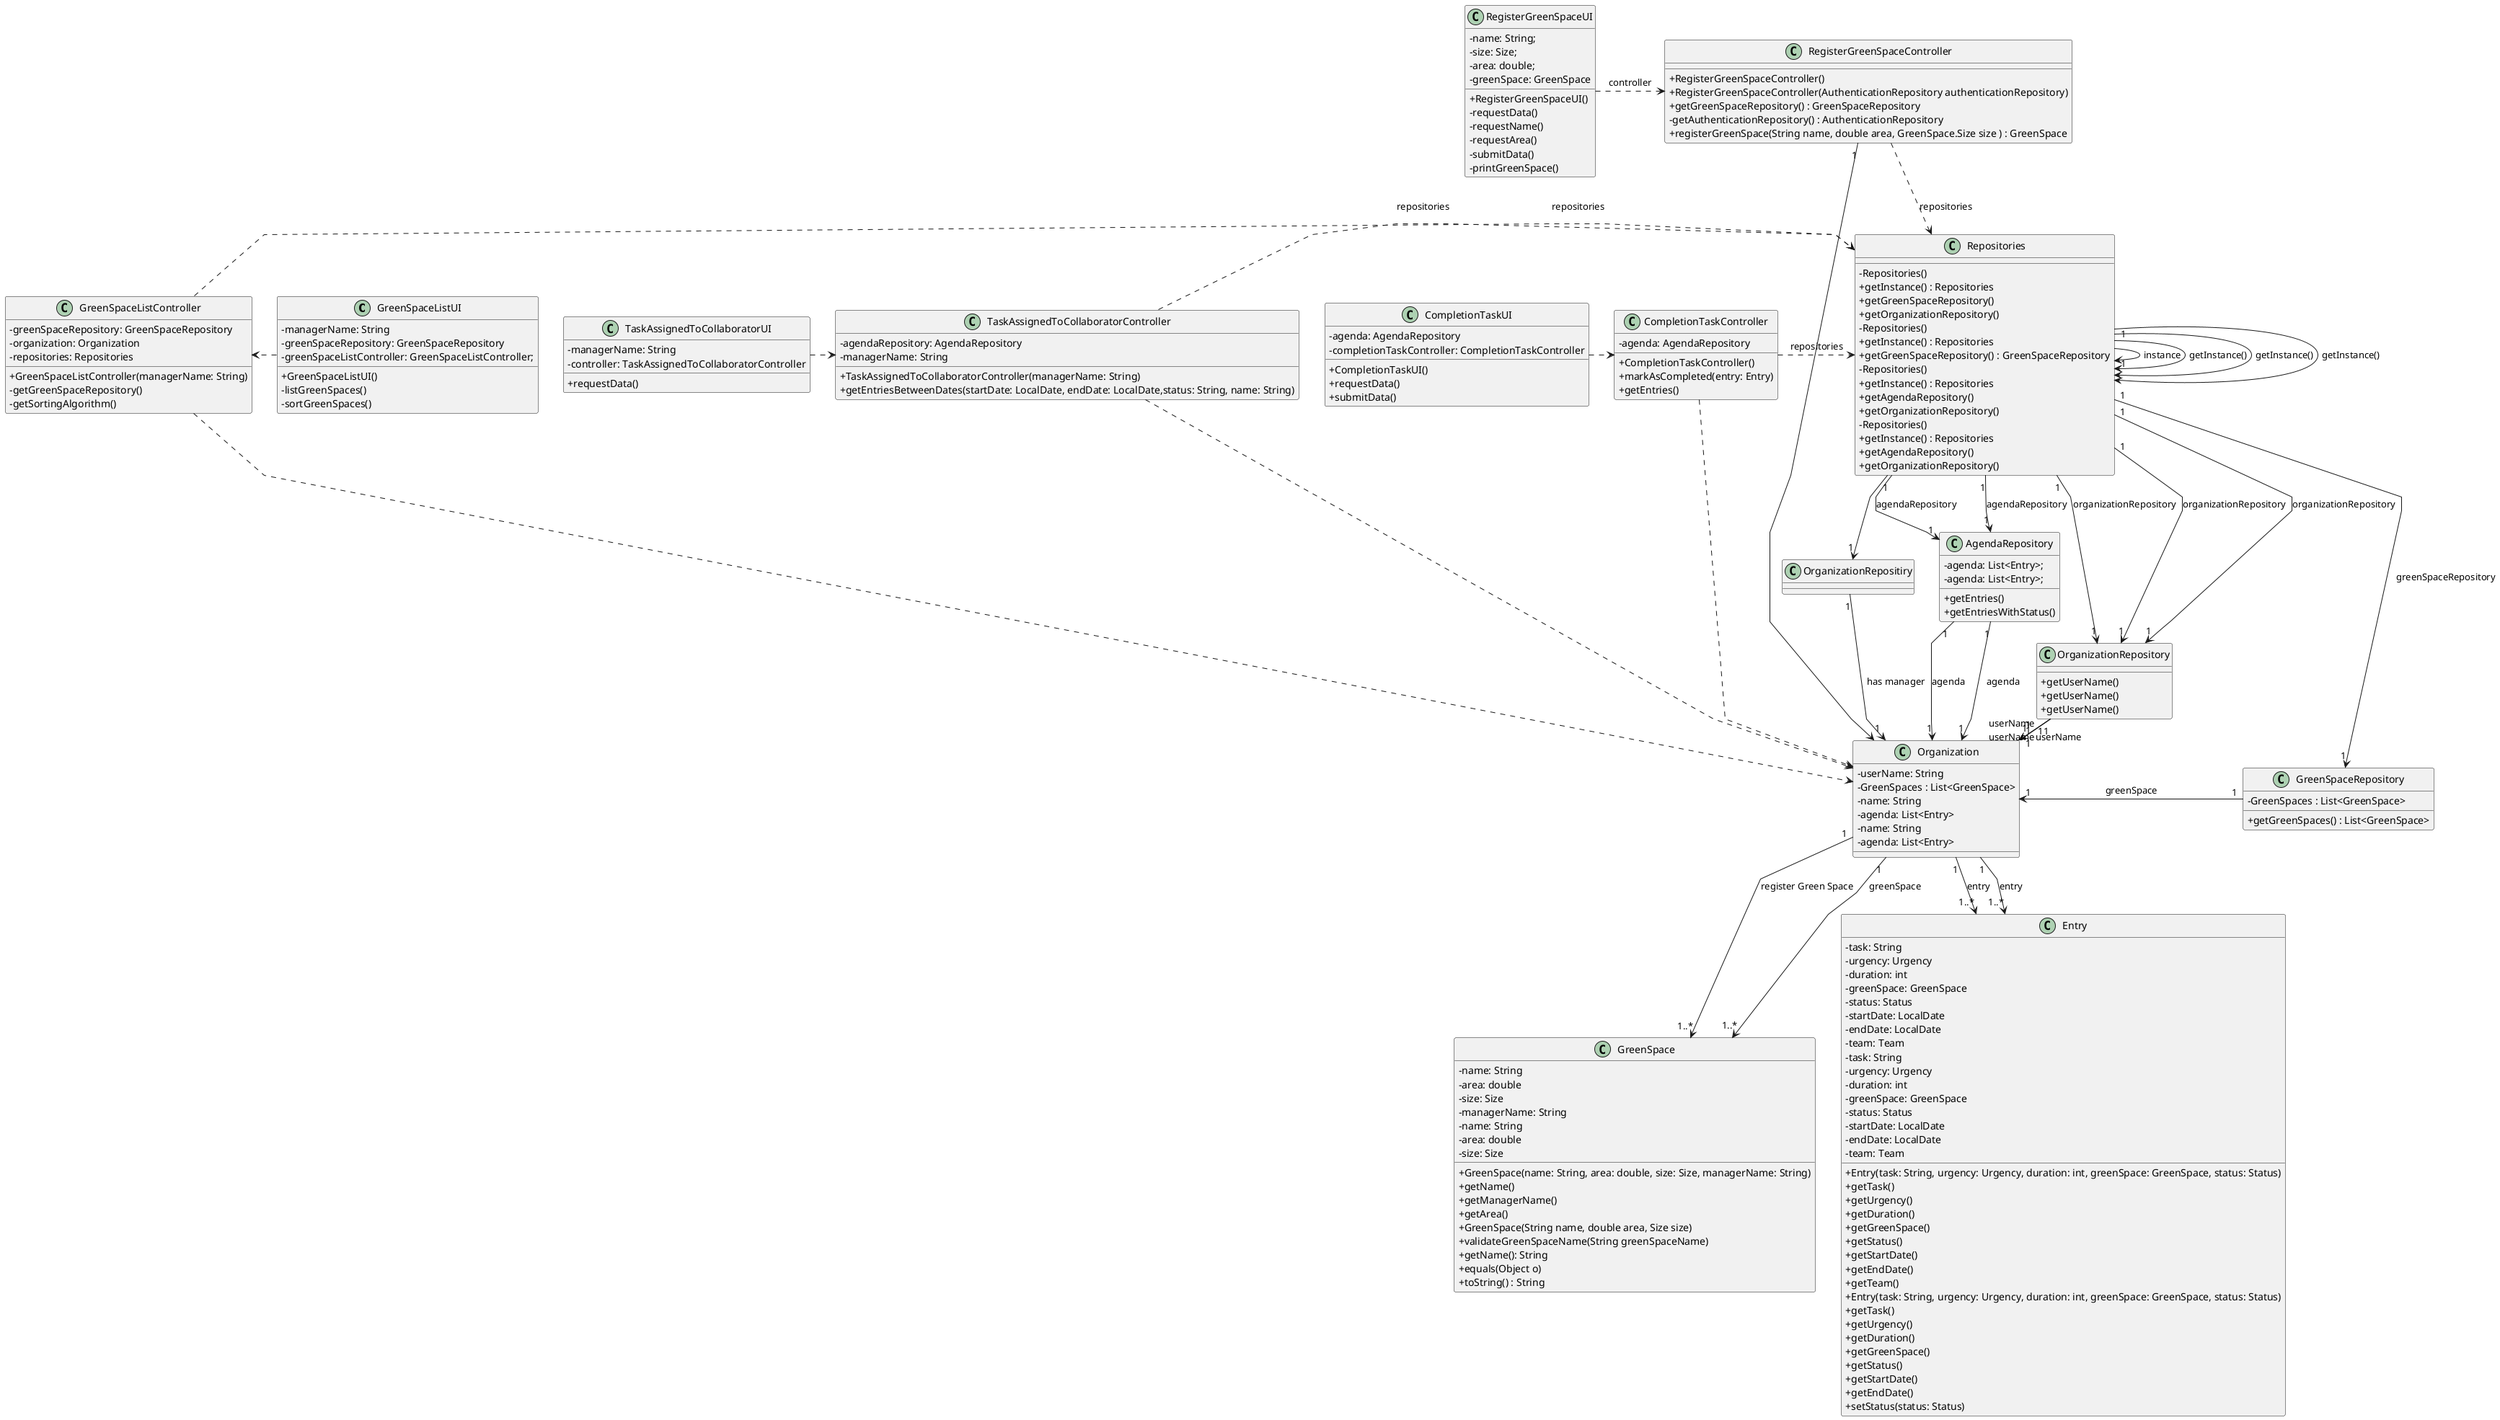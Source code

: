 @startuml
'skinparam monochrome true
skinparam packageStyle rectangle
skinparam shadowing false
skinparam linetype polyline
'skinparam linetype orto

skinparam classAttributeIconSize 0

'left to right direction

class GreenSpaceListUI{
    -managerName: String
    -greenSpaceRepository: GreenSpaceRepository
    -greenSpaceListController: GreenSpaceListController;
    +GreenSpaceListUI()
    -listGreenSpaces()
    -sortGreenSpaces()
}

class GreenSpaceListController{
    -greenSpaceRepository: GreenSpaceRepository
    -organization: Organization
    -repositories: Repositories
    +GreenSpaceListController(managerName: String)
    -getGreenSpaceRepository()
    -getSortingAlgorithm()
}

class Organization{
    - userName: String
    - GreenSpaces : List<GreenSpace>
}

class GreenSpace{
    - name: String
    - area: double
    - size: Size
    - managerName: String
    + GreenSpace(name: String, area: double, size: Size, managerName: String)
    + getName()
    + getManagerName()
    + getArea()
}

class Repositories{
    - Repositories()
    + getInstance() : Repositories
    + getGreenSpaceRepository()
    + getOrganizationRepository()
}

class GreenSpaceRepository{
    - GreenSpaces : List<GreenSpace>
    + getGreenSpaces() : List<GreenSpace>
}

class OrganizationRepository{
    + getUserName()
}

class RegisterGreenSpaceUI{
-name: String;
-size: Size;
-area: double;
-greenSpace: GreenSpace

+RegisterGreenSpaceUI()
-requestData()
-requestName()
-requestArea()
-submitData()
-printGreenSpace()
}

class RegisterGreenSpaceController{

    +RegisterGreenSpaceController()
    +RegisterGreenSpaceController(AuthenticationRepository authenticationRepository)
    +getGreenSpaceRepository() : GreenSpaceRepository
    -getAuthenticationRepository() : AuthenticationRepository
    +registerGreenSpace(String name, double area, GreenSpace.Size size ) : GreenSpace
}

class Repositories{
    - Repositories()
    + getInstance() : Repositories
    + getGreenSpaceRepository() : GreenSpaceRepository
}

'class GreenSpaceRepository{
 '   +GreenSpaceRepository()
  '  +getInstance() : GreenSpaceRepository
   ' +addGreenSpace(GreenSpace greenSpace)
    '+List<GreenSpace> getGreenSpaces()
'}
class Organization{}
class GreenSpace{
    -name: String
    -area: double
    -size: Size

    +GreenSpace(String name, double area, Size size)
    +validateGreenSpaceName(String greenSpaceName)
    +getName(): String
    +equals(Object o)
    +toString() : String
}

RegisterGreenSpaceUI .> RegisterGreenSpaceController : controller
RegisterGreenSpaceController ..> Repositories : repositories
'Repositories -down-> "1" GreenSpaceRepository
Repositories --> Repositories: instance
Repositories -down-> "1" OrganizationRepositiry
OrganizationRepositiry "1" --> "1" Organization : has manager
'GreenSpaceRepository "1" --> "1" Organization
RegisterGreenSpaceController "1" --> Organization
Organization "1" --> "1..*" GreenSpace : register Green Space


GreenSpaceListUI .> GreenSpaceListController
GreenSpaceListController ..> Organization
Organization "1" --> "1..*" GreenSpace:greenSpace
GreenSpaceListController .> Repositories: repositories
Repositories "1" --> "1" GreenSpaceRepository: greenSpaceRepository
Organization "1" <- "1" GreenSpaceRepository : greenSpace
Repositories "1" --> "1" OrganizationRepository: organizationRepository
Organization "1" <- "1" OrganizationRepository: userName
Repositories "1" -> "1" Repositories : getInstance()
class TaskAssignedToCollaboratorUI{
    - managerName: String
    - controller: TaskAssignedToCollaboratorController
    + requestData()
}

class TaskAssignedToCollaboratorController{
    - agendaRepository: AgendaRepository
    - managerName: String
    + TaskAssignedToCollaboratorController(managerName: String)
    +getEntriesBetweenDates(startDate: LocalDate, endDate: LocalDate,status: String, name: String)
}

class Organization{
    - name: String
    - agenda: List<Entry>
}

class OrganizationRepository{
    + getUserName()
}

class AgendaRepository{
    - agenda: List<Entry>;
    + getEntries()
}

class Repositories{
    - Repositories()
    + getInstance() : Repositories
    + getAgendaRepository()
    + getOrganizationRepository()
}

class Entry{
    - task: String
    - urgency: Urgency
    - duration: int
    - greenSpace: GreenSpace
    - status: Status
    - startDate: LocalDate
    - endDate: LocalDate
    - team: Team
    + Entry(task: String, urgency: Urgency, duration: int, greenSpace: GreenSpace, status: Status)
    + getTask()
    + getUrgency()
    + getDuration()
    + getGreenSpace()
    + getStatus()
    + getStartDate()
    + getEndDate()
    + getTeam()
}

TaskAssignedToCollaboratorUI .> TaskAssignedToCollaboratorController
TaskAssignedToCollaboratorController ..> Organization
TaskAssignedToCollaboratorController .> Repositories: repositories
Repositories "1" --> "1" OrganizationRepository: organizationRepository
Repositories "1"--> "1" AgendaRepository: agendaRepository
OrganizationRepository "1" --> "1" Organization: userName
AgendaRepository "1" --> "1" Organization: agenda
Organization "1" --> "1..*"Entry: entry
Repositories --> Repositories : getInstance()
class CompletionTaskUI{
    - agenda: AgendaRepository
    - completionTaskController: CompletionTaskController
    + CompletionTaskUI()
    + requestData()
    + submitData()
}

class CompletionTaskController{
    - agenda: AgendaRepository
    + CompletionTaskController()
    + markAsCompleted(entry: Entry)
    + getEntries()
}

class Organization{
    - name: String
    - agenda: List<Entry>
}

class OrganizationRepository{
    + getUserName()
}

class AgendaRepository{
    - agenda: List<Entry>;
    + getEntriesWithStatus()
}

class Repositories{
    - Repositories()
    + getInstance() : Repositories
    + getAgendaRepository()
    + getOrganizationRepository()
}

class Entry{
    - task: String
    - urgency: Urgency
    - duration: int
    - greenSpace: GreenSpace
    - status: Status
    - startDate: LocalDate
    - endDate: LocalDate
    - team: Team
    + Entry(task: String, urgency: Urgency, duration: int, greenSpace: GreenSpace, status: Status)
    + getTask()
    + getUrgency()
    + getDuration()
    + getGreenSpace()
    + getStatus()
    + getStartDate()
    + getEndDate()
    + setStatus(status: Status)
}

CompletionTaskUI .> CompletionTaskController
CompletionTaskController ..> Organization
CompletionTaskController .> Repositories: repositories
Repositories "1" --> "1"OrganizationRepository: organizationRepository
Repositories "1"--> "1"AgendaRepository: agendaRepository
OrganizationRepository"1" --> "1"Organization: userName
AgendaRepository"1" --> "1"Organization: agenda
Organization"1" --> "1..*"Entry: entry
Repositories --> Repositories : getInstance()


@enduml